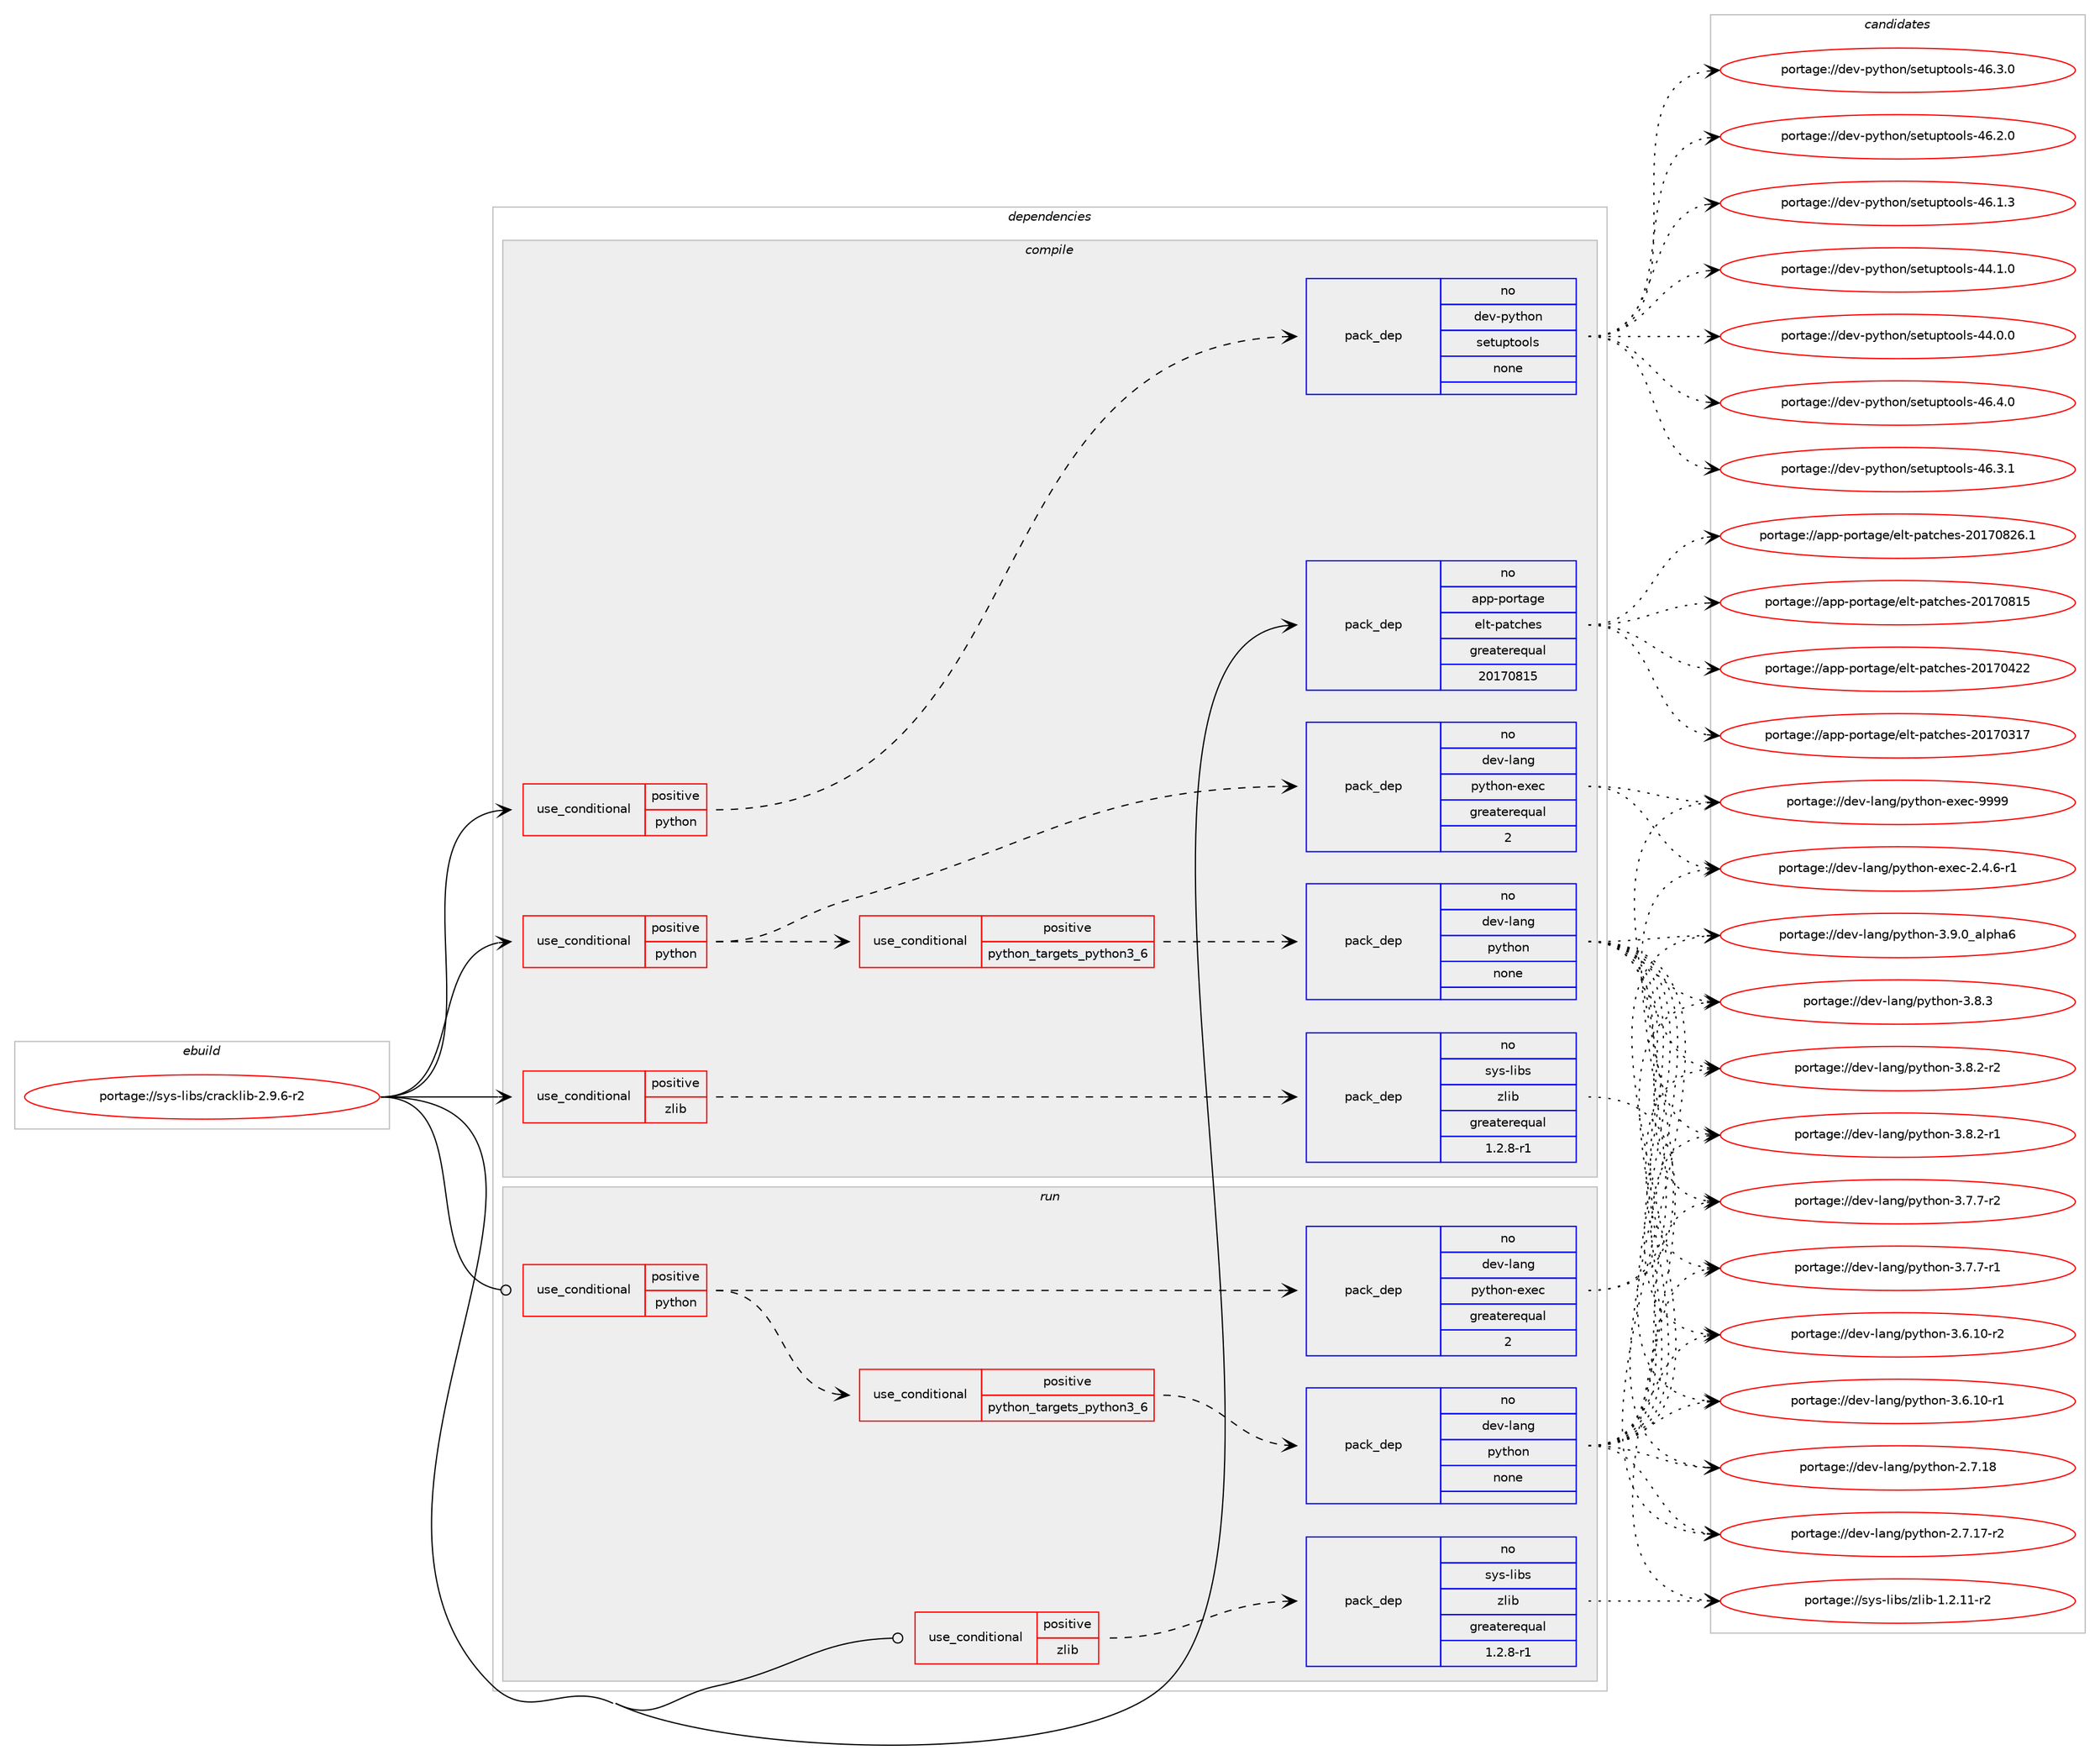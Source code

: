 digraph prolog {

# *************
# Graph options
# *************

newrank=true;
concentrate=true;
compound=true;
graph [rankdir=LR,fontname=Helvetica,fontsize=10,ranksep=1.5];#, ranksep=2.5, nodesep=0.2];
edge  [arrowhead=vee];
node  [fontname=Helvetica,fontsize=10];

# **********
# The ebuild
# **********

subgraph cluster_leftcol {
color=gray;
rank=same;
label=<<i>ebuild</i>>;
id [label="portage://sys-libs/cracklib-2.9.6-r2", color=red, width=4, href="../sys-libs/cracklib-2.9.6-r2.svg"];
}

# ****************
# The dependencies
# ****************

subgraph cluster_midcol {
color=gray;
label=<<i>dependencies</i>>;
subgraph cluster_compile {
fillcolor="#eeeeee";
style=filled;
label=<<i>compile</i>>;
subgraph cond501 {
dependency3544 [label=<<TABLE BORDER="0" CELLBORDER="1" CELLSPACING="0" CELLPADDING="4"><TR><TD ROWSPAN="3" CELLPADDING="10">use_conditional</TD></TR><TR><TD>positive</TD></TR><TR><TD>python</TD></TR></TABLE>>, shape=none, color=red];
subgraph cond502 {
dependency3545 [label=<<TABLE BORDER="0" CELLBORDER="1" CELLSPACING="0" CELLPADDING="4"><TR><TD ROWSPAN="3" CELLPADDING="10">use_conditional</TD></TR><TR><TD>positive</TD></TR><TR><TD>python_targets_python3_6</TD></TR></TABLE>>, shape=none, color=red];
subgraph pack2961 {
dependency3546 [label=<<TABLE BORDER="0" CELLBORDER="1" CELLSPACING="0" CELLPADDING="4" WIDTH="220"><TR><TD ROWSPAN="6" CELLPADDING="30">pack_dep</TD></TR><TR><TD WIDTH="110">no</TD></TR><TR><TD>dev-lang</TD></TR><TR><TD>python</TD></TR><TR><TD>none</TD></TR><TR><TD></TD></TR></TABLE>>, shape=none, color=blue];
}
dependency3545:e -> dependency3546:w [weight=20,style="dashed",arrowhead="vee"];
}
dependency3544:e -> dependency3545:w [weight=20,style="dashed",arrowhead="vee"];
subgraph pack2962 {
dependency3547 [label=<<TABLE BORDER="0" CELLBORDER="1" CELLSPACING="0" CELLPADDING="4" WIDTH="220"><TR><TD ROWSPAN="6" CELLPADDING="30">pack_dep</TD></TR><TR><TD WIDTH="110">no</TD></TR><TR><TD>dev-lang</TD></TR><TR><TD>python-exec</TD></TR><TR><TD>greaterequal</TD></TR><TR><TD>2</TD></TR></TABLE>>, shape=none, color=blue];
}
dependency3544:e -> dependency3547:w [weight=20,style="dashed",arrowhead="vee"];
}
id:e -> dependency3544:w [weight=20,style="solid",arrowhead="vee"];
subgraph cond503 {
dependency3548 [label=<<TABLE BORDER="0" CELLBORDER="1" CELLSPACING="0" CELLPADDING="4"><TR><TD ROWSPAN="3" CELLPADDING="10">use_conditional</TD></TR><TR><TD>positive</TD></TR><TR><TD>python</TD></TR></TABLE>>, shape=none, color=red];
subgraph pack2963 {
dependency3549 [label=<<TABLE BORDER="0" CELLBORDER="1" CELLSPACING="0" CELLPADDING="4" WIDTH="220"><TR><TD ROWSPAN="6" CELLPADDING="30">pack_dep</TD></TR><TR><TD WIDTH="110">no</TD></TR><TR><TD>dev-python</TD></TR><TR><TD>setuptools</TD></TR><TR><TD>none</TD></TR><TR><TD></TD></TR></TABLE>>, shape=none, color=blue];
}
dependency3548:e -> dependency3549:w [weight=20,style="dashed",arrowhead="vee"];
}
id:e -> dependency3548:w [weight=20,style="solid",arrowhead="vee"];
subgraph cond504 {
dependency3550 [label=<<TABLE BORDER="0" CELLBORDER="1" CELLSPACING="0" CELLPADDING="4"><TR><TD ROWSPAN="3" CELLPADDING="10">use_conditional</TD></TR><TR><TD>positive</TD></TR><TR><TD>zlib</TD></TR></TABLE>>, shape=none, color=red];
subgraph pack2964 {
dependency3551 [label=<<TABLE BORDER="0" CELLBORDER="1" CELLSPACING="0" CELLPADDING="4" WIDTH="220"><TR><TD ROWSPAN="6" CELLPADDING="30">pack_dep</TD></TR><TR><TD WIDTH="110">no</TD></TR><TR><TD>sys-libs</TD></TR><TR><TD>zlib</TD></TR><TR><TD>greaterequal</TD></TR><TR><TD>1.2.8-r1</TD></TR></TABLE>>, shape=none, color=blue];
}
dependency3550:e -> dependency3551:w [weight=20,style="dashed",arrowhead="vee"];
}
id:e -> dependency3550:w [weight=20,style="solid",arrowhead="vee"];
subgraph pack2965 {
dependency3552 [label=<<TABLE BORDER="0" CELLBORDER="1" CELLSPACING="0" CELLPADDING="4" WIDTH="220"><TR><TD ROWSPAN="6" CELLPADDING="30">pack_dep</TD></TR><TR><TD WIDTH="110">no</TD></TR><TR><TD>app-portage</TD></TR><TR><TD>elt-patches</TD></TR><TR><TD>greaterequal</TD></TR><TR><TD>20170815</TD></TR></TABLE>>, shape=none, color=blue];
}
id:e -> dependency3552:w [weight=20,style="solid",arrowhead="vee"];
}
subgraph cluster_compileandrun {
fillcolor="#eeeeee";
style=filled;
label=<<i>compile and run</i>>;
}
subgraph cluster_run {
fillcolor="#eeeeee";
style=filled;
label=<<i>run</i>>;
subgraph cond505 {
dependency3553 [label=<<TABLE BORDER="0" CELLBORDER="1" CELLSPACING="0" CELLPADDING="4"><TR><TD ROWSPAN="3" CELLPADDING="10">use_conditional</TD></TR><TR><TD>positive</TD></TR><TR><TD>python</TD></TR></TABLE>>, shape=none, color=red];
subgraph cond506 {
dependency3554 [label=<<TABLE BORDER="0" CELLBORDER="1" CELLSPACING="0" CELLPADDING="4"><TR><TD ROWSPAN="3" CELLPADDING="10">use_conditional</TD></TR><TR><TD>positive</TD></TR><TR><TD>python_targets_python3_6</TD></TR></TABLE>>, shape=none, color=red];
subgraph pack2966 {
dependency3555 [label=<<TABLE BORDER="0" CELLBORDER="1" CELLSPACING="0" CELLPADDING="4" WIDTH="220"><TR><TD ROWSPAN="6" CELLPADDING="30">pack_dep</TD></TR><TR><TD WIDTH="110">no</TD></TR><TR><TD>dev-lang</TD></TR><TR><TD>python</TD></TR><TR><TD>none</TD></TR><TR><TD></TD></TR></TABLE>>, shape=none, color=blue];
}
dependency3554:e -> dependency3555:w [weight=20,style="dashed",arrowhead="vee"];
}
dependency3553:e -> dependency3554:w [weight=20,style="dashed",arrowhead="vee"];
subgraph pack2967 {
dependency3556 [label=<<TABLE BORDER="0" CELLBORDER="1" CELLSPACING="0" CELLPADDING="4" WIDTH="220"><TR><TD ROWSPAN="6" CELLPADDING="30">pack_dep</TD></TR><TR><TD WIDTH="110">no</TD></TR><TR><TD>dev-lang</TD></TR><TR><TD>python-exec</TD></TR><TR><TD>greaterequal</TD></TR><TR><TD>2</TD></TR></TABLE>>, shape=none, color=blue];
}
dependency3553:e -> dependency3556:w [weight=20,style="dashed",arrowhead="vee"];
}
id:e -> dependency3553:w [weight=20,style="solid",arrowhead="odot"];
subgraph cond507 {
dependency3557 [label=<<TABLE BORDER="0" CELLBORDER="1" CELLSPACING="0" CELLPADDING="4"><TR><TD ROWSPAN="3" CELLPADDING="10">use_conditional</TD></TR><TR><TD>positive</TD></TR><TR><TD>zlib</TD></TR></TABLE>>, shape=none, color=red];
subgraph pack2968 {
dependency3558 [label=<<TABLE BORDER="0" CELLBORDER="1" CELLSPACING="0" CELLPADDING="4" WIDTH="220"><TR><TD ROWSPAN="6" CELLPADDING="30">pack_dep</TD></TR><TR><TD WIDTH="110">no</TD></TR><TR><TD>sys-libs</TD></TR><TR><TD>zlib</TD></TR><TR><TD>greaterequal</TD></TR><TR><TD>1.2.8-r1</TD></TR></TABLE>>, shape=none, color=blue];
}
dependency3557:e -> dependency3558:w [weight=20,style="dashed",arrowhead="vee"];
}
id:e -> dependency3557:w [weight=20,style="solid",arrowhead="odot"];
}
}

# **************
# The candidates
# **************

subgraph cluster_choices {
rank=same;
color=gray;
label=<<i>candidates</i>>;

subgraph choice2961 {
color=black;
nodesep=1;
choice10010111845108971101034711212111610411111045514657464895971081121049754 [label="portage://dev-lang/python-3.9.0_alpha6", color=red, width=4,href="../dev-lang/python-3.9.0_alpha6.svg"];
choice100101118451089711010347112121116104111110455146564651 [label="portage://dev-lang/python-3.8.3", color=red, width=4,href="../dev-lang/python-3.8.3.svg"];
choice1001011184510897110103471121211161041111104551465646504511450 [label="portage://dev-lang/python-3.8.2-r2", color=red, width=4,href="../dev-lang/python-3.8.2-r2.svg"];
choice1001011184510897110103471121211161041111104551465646504511449 [label="portage://dev-lang/python-3.8.2-r1", color=red, width=4,href="../dev-lang/python-3.8.2-r1.svg"];
choice1001011184510897110103471121211161041111104551465546554511450 [label="portage://dev-lang/python-3.7.7-r2", color=red, width=4,href="../dev-lang/python-3.7.7-r2.svg"];
choice1001011184510897110103471121211161041111104551465546554511449 [label="portage://dev-lang/python-3.7.7-r1", color=red, width=4,href="../dev-lang/python-3.7.7-r1.svg"];
choice100101118451089711010347112121116104111110455146544649484511450 [label="portage://dev-lang/python-3.6.10-r2", color=red, width=4,href="../dev-lang/python-3.6.10-r2.svg"];
choice100101118451089711010347112121116104111110455146544649484511449 [label="portage://dev-lang/python-3.6.10-r1", color=red, width=4,href="../dev-lang/python-3.6.10-r1.svg"];
choice10010111845108971101034711212111610411111045504655464956 [label="portage://dev-lang/python-2.7.18", color=red, width=4,href="../dev-lang/python-2.7.18.svg"];
choice100101118451089711010347112121116104111110455046554649554511450 [label="portage://dev-lang/python-2.7.17-r2", color=red, width=4,href="../dev-lang/python-2.7.17-r2.svg"];
dependency3546:e -> choice10010111845108971101034711212111610411111045514657464895971081121049754:w [style=dotted,weight="100"];
dependency3546:e -> choice100101118451089711010347112121116104111110455146564651:w [style=dotted,weight="100"];
dependency3546:e -> choice1001011184510897110103471121211161041111104551465646504511450:w [style=dotted,weight="100"];
dependency3546:e -> choice1001011184510897110103471121211161041111104551465646504511449:w [style=dotted,weight="100"];
dependency3546:e -> choice1001011184510897110103471121211161041111104551465546554511450:w [style=dotted,weight="100"];
dependency3546:e -> choice1001011184510897110103471121211161041111104551465546554511449:w [style=dotted,weight="100"];
dependency3546:e -> choice100101118451089711010347112121116104111110455146544649484511450:w [style=dotted,weight="100"];
dependency3546:e -> choice100101118451089711010347112121116104111110455146544649484511449:w [style=dotted,weight="100"];
dependency3546:e -> choice10010111845108971101034711212111610411111045504655464956:w [style=dotted,weight="100"];
dependency3546:e -> choice100101118451089711010347112121116104111110455046554649554511450:w [style=dotted,weight="100"];
}
subgraph choice2962 {
color=black;
nodesep=1;
choice10010111845108971101034711212111610411111045101120101994557575757 [label="portage://dev-lang/python-exec-9999", color=red, width=4,href="../dev-lang/python-exec-9999.svg"];
choice10010111845108971101034711212111610411111045101120101994550465246544511449 [label="portage://dev-lang/python-exec-2.4.6-r1", color=red, width=4,href="../dev-lang/python-exec-2.4.6-r1.svg"];
dependency3547:e -> choice10010111845108971101034711212111610411111045101120101994557575757:w [style=dotted,weight="100"];
dependency3547:e -> choice10010111845108971101034711212111610411111045101120101994550465246544511449:w [style=dotted,weight="100"];
}
subgraph choice2963 {
color=black;
nodesep=1;
choice100101118451121211161041111104711510111611711211611111110811545525446524648 [label="portage://dev-python/setuptools-46.4.0", color=red, width=4,href="../dev-python/setuptools-46.4.0.svg"];
choice100101118451121211161041111104711510111611711211611111110811545525446514649 [label="portage://dev-python/setuptools-46.3.1", color=red, width=4,href="../dev-python/setuptools-46.3.1.svg"];
choice100101118451121211161041111104711510111611711211611111110811545525446514648 [label="portage://dev-python/setuptools-46.3.0", color=red, width=4,href="../dev-python/setuptools-46.3.0.svg"];
choice100101118451121211161041111104711510111611711211611111110811545525446504648 [label="portage://dev-python/setuptools-46.2.0", color=red, width=4,href="../dev-python/setuptools-46.2.0.svg"];
choice100101118451121211161041111104711510111611711211611111110811545525446494651 [label="portage://dev-python/setuptools-46.1.3", color=red, width=4,href="../dev-python/setuptools-46.1.3.svg"];
choice100101118451121211161041111104711510111611711211611111110811545525246494648 [label="portage://dev-python/setuptools-44.1.0", color=red, width=4,href="../dev-python/setuptools-44.1.0.svg"];
choice100101118451121211161041111104711510111611711211611111110811545525246484648 [label="portage://dev-python/setuptools-44.0.0", color=red, width=4,href="../dev-python/setuptools-44.0.0.svg"];
dependency3549:e -> choice100101118451121211161041111104711510111611711211611111110811545525446524648:w [style=dotted,weight="100"];
dependency3549:e -> choice100101118451121211161041111104711510111611711211611111110811545525446514649:w [style=dotted,weight="100"];
dependency3549:e -> choice100101118451121211161041111104711510111611711211611111110811545525446514648:w [style=dotted,weight="100"];
dependency3549:e -> choice100101118451121211161041111104711510111611711211611111110811545525446504648:w [style=dotted,weight="100"];
dependency3549:e -> choice100101118451121211161041111104711510111611711211611111110811545525446494651:w [style=dotted,weight="100"];
dependency3549:e -> choice100101118451121211161041111104711510111611711211611111110811545525246494648:w [style=dotted,weight="100"];
dependency3549:e -> choice100101118451121211161041111104711510111611711211611111110811545525246484648:w [style=dotted,weight="100"];
}
subgraph choice2964 {
color=black;
nodesep=1;
choice11512111545108105981154712210810598454946504649494511450 [label="portage://sys-libs/zlib-1.2.11-r2", color=red, width=4,href="../sys-libs/zlib-1.2.11-r2.svg"];
dependency3551:e -> choice11512111545108105981154712210810598454946504649494511450:w [style=dotted,weight="100"];
}
subgraph choice2965 {
color=black;
nodesep=1;
choice971121124511211111411697103101471011081164511297116991041011154550484955485650544649 [label="portage://app-portage/elt-patches-20170826.1", color=red, width=4,href="../app-portage/elt-patches-20170826.1.svg"];
choice97112112451121111141169710310147101108116451129711699104101115455048495548564953 [label="portage://app-portage/elt-patches-20170815", color=red, width=4,href="../app-portage/elt-patches-20170815.svg"];
choice97112112451121111141169710310147101108116451129711699104101115455048495548525050 [label="portage://app-portage/elt-patches-20170422", color=red, width=4,href="../app-portage/elt-patches-20170422.svg"];
choice97112112451121111141169710310147101108116451129711699104101115455048495548514955 [label="portage://app-portage/elt-patches-20170317", color=red, width=4,href="../app-portage/elt-patches-20170317.svg"];
dependency3552:e -> choice971121124511211111411697103101471011081164511297116991041011154550484955485650544649:w [style=dotted,weight="100"];
dependency3552:e -> choice97112112451121111141169710310147101108116451129711699104101115455048495548564953:w [style=dotted,weight="100"];
dependency3552:e -> choice97112112451121111141169710310147101108116451129711699104101115455048495548525050:w [style=dotted,weight="100"];
dependency3552:e -> choice97112112451121111141169710310147101108116451129711699104101115455048495548514955:w [style=dotted,weight="100"];
}
subgraph choice2966 {
color=black;
nodesep=1;
choice10010111845108971101034711212111610411111045514657464895971081121049754 [label="portage://dev-lang/python-3.9.0_alpha6", color=red, width=4,href="../dev-lang/python-3.9.0_alpha6.svg"];
choice100101118451089711010347112121116104111110455146564651 [label="portage://dev-lang/python-3.8.3", color=red, width=4,href="../dev-lang/python-3.8.3.svg"];
choice1001011184510897110103471121211161041111104551465646504511450 [label="portage://dev-lang/python-3.8.2-r2", color=red, width=4,href="../dev-lang/python-3.8.2-r2.svg"];
choice1001011184510897110103471121211161041111104551465646504511449 [label="portage://dev-lang/python-3.8.2-r1", color=red, width=4,href="../dev-lang/python-3.8.2-r1.svg"];
choice1001011184510897110103471121211161041111104551465546554511450 [label="portage://dev-lang/python-3.7.7-r2", color=red, width=4,href="../dev-lang/python-3.7.7-r2.svg"];
choice1001011184510897110103471121211161041111104551465546554511449 [label="portage://dev-lang/python-3.7.7-r1", color=red, width=4,href="../dev-lang/python-3.7.7-r1.svg"];
choice100101118451089711010347112121116104111110455146544649484511450 [label="portage://dev-lang/python-3.6.10-r2", color=red, width=4,href="../dev-lang/python-3.6.10-r2.svg"];
choice100101118451089711010347112121116104111110455146544649484511449 [label="portage://dev-lang/python-3.6.10-r1", color=red, width=4,href="../dev-lang/python-3.6.10-r1.svg"];
choice10010111845108971101034711212111610411111045504655464956 [label="portage://dev-lang/python-2.7.18", color=red, width=4,href="../dev-lang/python-2.7.18.svg"];
choice100101118451089711010347112121116104111110455046554649554511450 [label="portage://dev-lang/python-2.7.17-r2", color=red, width=4,href="../dev-lang/python-2.7.17-r2.svg"];
dependency3555:e -> choice10010111845108971101034711212111610411111045514657464895971081121049754:w [style=dotted,weight="100"];
dependency3555:e -> choice100101118451089711010347112121116104111110455146564651:w [style=dotted,weight="100"];
dependency3555:e -> choice1001011184510897110103471121211161041111104551465646504511450:w [style=dotted,weight="100"];
dependency3555:e -> choice1001011184510897110103471121211161041111104551465646504511449:w [style=dotted,weight="100"];
dependency3555:e -> choice1001011184510897110103471121211161041111104551465546554511450:w [style=dotted,weight="100"];
dependency3555:e -> choice1001011184510897110103471121211161041111104551465546554511449:w [style=dotted,weight="100"];
dependency3555:e -> choice100101118451089711010347112121116104111110455146544649484511450:w [style=dotted,weight="100"];
dependency3555:e -> choice100101118451089711010347112121116104111110455146544649484511449:w [style=dotted,weight="100"];
dependency3555:e -> choice10010111845108971101034711212111610411111045504655464956:w [style=dotted,weight="100"];
dependency3555:e -> choice100101118451089711010347112121116104111110455046554649554511450:w [style=dotted,weight="100"];
}
subgraph choice2967 {
color=black;
nodesep=1;
choice10010111845108971101034711212111610411111045101120101994557575757 [label="portage://dev-lang/python-exec-9999", color=red, width=4,href="../dev-lang/python-exec-9999.svg"];
choice10010111845108971101034711212111610411111045101120101994550465246544511449 [label="portage://dev-lang/python-exec-2.4.6-r1", color=red, width=4,href="../dev-lang/python-exec-2.4.6-r1.svg"];
dependency3556:e -> choice10010111845108971101034711212111610411111045101120101994557575757:w [style=dotted,weight="100"];
dependency3556:e -> choice10010111845108971101034711212111610411111045101120101994550465246544511449:w [style=dotted,weight="100"];
}
subgraph choice2968 {
color=black;
nodesep=1;
choice11512111545108105981154712210810598454946504649494511450 [label="portage://sys-libs/zlib-1.2.11-r2", color=red, width=4,href="../sys-libs/zlib-1.2.11-r2.svg"];
dependency3558:e -> choice11512111545108105981154712210810598454946504649494511450:w [style=dotted,weight="100"];
}
}

}
